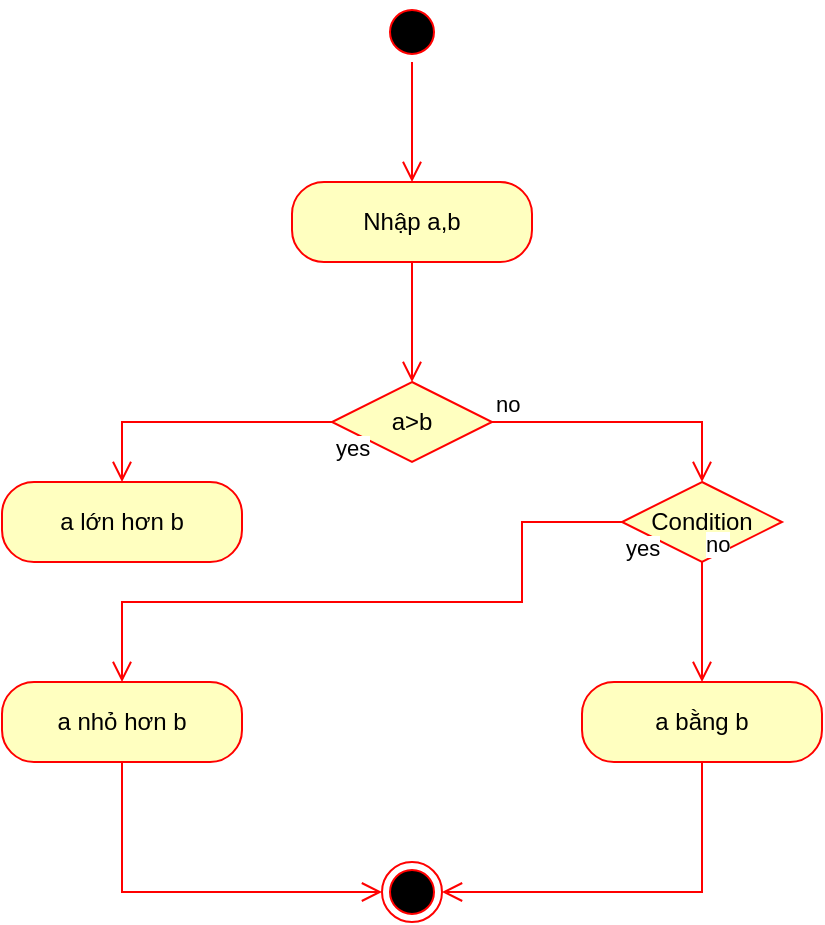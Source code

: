 <mxfile version="16.4.5" type="github">
  <diagram id="vMgmx5-RMhFzQGQkdN0Y" name="Page-1">
    <mxGraphModel dx="1422" dy="732" grid="1" gridSize="10" guides="1" tooltips="1" connect="1" arrows="1" fold="1" page="1" pageScale="1" pageWidth="690" pageHeight="980" math="0" shadow="0">
      <root>
        <mxCell id="0" />
        <mxCell id="1" parent="0" />
        <mxCell id="s7zWPP-RedN-X8cKQtIf-2" value="" style="ellipse;html=1;shape=startState;fillColor=#000000;strokeColor=#ff0000;" vertex="1" parent="1">
          <mxGeometry x="330" y="40" width="30" height="30" as="geometry" />
        </mxCell>
        <mxCell id="s7zWPP-RedN-X8cKQtIf-3" value="" style="edgeStyle=orthogonalEdgeStyle;html=1;verticalAlign=bottom;endArrow=open;endSize=8;strokeColor=#ff0000;rounded=0;entryX=0.5;entryY=0;entryDx=0;entryDy=0;" edge="1" source="s7zWPP-RedN-X8cKQtIf-2" parent="1" target="s7zWPP-RedN-X8cKQtIf-5">
          <mxGeometry relative="1" as="geometry">
            <mxPoint x="345" y="130" as="targetPoint" />
          </mxGeometry>
        </mxCell>
        <mxCell id="s7zWPP-RedN-X8cKQtIf-5" value="Nhập a,b" style="rounded=1;whiteSpace=wrap;html=1;arcSize=40;fontColor=#000000;fillColor=#ffffc0;strokeColor=#ff0000;" vertex="1" parent="1">
          <mxGeometry x="285" y="130" width="120" height="40" as="geometry" />
        </mxCell>
        <mxCell id="s7zWPP-RedN-X8cKQtIf-6" value="" style="edgeStyle=orthogonalEdgeStyle;html=1;verticalAlign=bottom;endArrow=open;endSize=8;strokeColor=#ff0000;rounded=0;entryX=0.5;entryY=0;entryDx=0;entryDy=0;" edge="1" source="s7zWPP-RedN-X8cKQtIf-5" parent="1" target="s7zWPP-RedN-X8cKQtIf-10">
          <mxGeometry relative="1" as="geometry">
            <mxPoint x="345" y="230" as="targetPoint" />
          </mxGeometry>
        </mxCell>
        <mxCell id="s7zWPP-RedN-X8cKQtIf-10" value="a&amp;gt;b" style="rhombus;whiteSpace=wrap;html=1;fillColor=#ffffc0;strokeColor=#ff0000;" vertex="1" parent="1">
          <mxGeometry x="305" y="230" width="80" height="40" as="geometry" />
        </mxCell>
        <mxCell id="s7zWPP-RedN-X8cKQtIf-11" value="no" style="edgeStyle=orthogonalEdgeStyle;html=1;align=left;verticalAlign=bottom;endArrow=open;endSize=8;strokeColor=#ff0000;rounded=0;entryX=0.5;entryY=0;entryDx=0;entryDy=0;" edge="1" source="s7zWPP-RedN-X8cKQtIf-10" parent="1" target="s7zWPP-RedN-X8cKQtIf-17">
          <mxGeometry x="-1" relative="1" as="geometry">
            <mxPoint x="490" y="280" as="targetPoint" />
          </mxGeometry>
        </mxCell>
        <mxCell id="s7zWPP-RedN-X8cKQtIf-12" value="yes" style="edgeStyle=orthogonalEdgeStyle;html=1;align=left;verticalAlign=top;endArrow=open;endSize=8;strokeColor=#ff0000;rounded=0;entryX=0.5;entryY=0;entryDx=0;entryDy=0;" edge="1" source="s7zWPP-RedN-X8cKQtIf-10" parent="1" target="s7zWPP-RedN-X8cKQtIf-13">
          <mxGeometry x="-1" relative="1" as="geometry">
            <mxPoint x="200" y="280" as="targetPoint" />
          </mxGeometry>
        </mxCell>
        <mxCell id="s7zWPP-RedN-X8cKQtIf-13" value="a lớn hơn b" style="rounded=1;whiteSpace=wrap;html=1;arcSize=40;fontColor=#000000;fillColor=#ffffc0;strokeColor=#ff0000;" vertex="1" parent="1">
          <mxGeometry x="140" y="280" width="120" height="40" as="geometry" />
        </mxCell>
        <mxCell id="s7zWPP-RedN-X8cKQtIf-17" value="Condition" style="rhombus;whiteSpace=wrap;html=1;fillColor=#ffffc0;strokeColor=#ff0000;" vertex="1" parent="1">
          <mxGeometry x="450" y="280" width="80" height="40" as="geometry" />
        </mxCell>
        <mxCell id="s7zWPP-RedN-X8cKQtIf-18" value="no" style="edgeStyle=orthogonalEdgeStyle;html=1;align=left;verticalAlign=bottom;endArrow=open;endSize=8;strokeColor=#ff0000;rounded=0;" edge="1" source="s7zWPP-RedN-X8cKQtIf-17" parent="1" target="s7zWPP-RedN-X8cKQtIf-22">
          <mxGeometry x="-1" relative="1" as="geometry">
            <mxPoint x="490" y="380" as="targetPoint" />
          </mxGeometry>
        </mxCell>
        <mxCell id="s7zWPP-RedN-X8cKQtIf-19" value="yes" style="edgeStyle=orthogonalEdgeStyle;html=1;align=left;verticalAlign=top;endArrow=open;endSize=8;strokeColor=#ff0000;rounded=0;" edge="1" source="s7zWPP-RedN-X8cKQtIf-17" parent="1" target="s7zWPP-RedN-X8cKQtIf-20">
          <mxGeometry x="-1" relative="1" as="geometry">
            <mxPoint x="200" y="380" as="targetPoint" />
            <Array as="points">
              <mxPoint x="400" y="300" />
              <mxPoint x="400" y="340" />
              <mxPoint x="200" y="340" />
            </Array>
          </mxGeometry>
        </mxCell>
        <mxCell id="s7zWPP-RedN-X8cKQtIf-20" value="a nhỏ hơn b" style="rounded=1;whiteSpace=wrap;html=1;arcSize=40;fontColor=#000000;fillColor=#ffffc0;strokeColor=#ff0000;" vertex="1" parent="1">
          <mxGeometry x="140" y="380" width="120" height="40" as="geometry" />
        </mxCell>
        <mxCell id="s7zWPP-RedN-X8cKQtIf-22" value="a bằng b" style="rounded=1;whiteSpace=wrap;html=1;arcSize=40;fontColor=#000000;fillColor=#ffffc0;strokeColor=#ff0000;" vertex="1" parent="1">
          <mxGeometry x="430" y="380" width="120" height="40" as="geometry" />
        </mxCell>
        <mxCell id="s7zWPP-RedN-X8cKQtIf-27" value="" style="edgeStyle=orthogonalEdgeStyle;html=1;verticalAlign=bottom;endArrow=open;endSize=8;strokeColor=#ff0000;rounded=0;exitX=0.5;exitY=1;exitDx=0;exitDy=0;entryX=1;entryY=0.5;entryDx=0;entryDy=0;" edge="1" source="s7zWPP-RedN-X8cKQtIf-22" parent="1" target="s7zWPP-RedN-X8cKQtIf-30">
          <mxGeometry relative="1" as="geometry">
            <mxPoint x="450" y="480" as="targetPoint" />
            <mxPoint x="490" y="450" as="sourcePoint" />
            <Array as="points">
              <mxPoint x="490" y="485" />
            </Array>
          </mxGeometry>
        </mxCell>
        <mxCell id="s7zWPP-RedN-X8cKQtIf-29" value="" style="edgeStyle=orthogonalEdgeStyle;html=1;verticalAlign=bottom;endArrow=open;endSize=8;strokeColor=#ff0000;rounded=0;exitX=0.5;exitY=1;exitDx=0;exitDy=0;entryX=0;entryY=0.5;entryDx=0;entryDy=0;" edge="1" source="s7zWPP-RedN-X8cKQtIf-20" parent="1" target="s7zWPP-RedN-X8cKQtIf-30">
          <mxGeometry relative="1" as="geometry">
            <mxPoint x="240" y="480" as="targetPoint" />
            <mxPoint x="190" y="460" as="sourcePoint" />
            <Array as="points">
              <mxPoint x="200" y="485" />
            </Array>
          </mxGeometry>
        </mxCell>
        <mxCell id="s7zWPP-RedN-X8cKQtIf-30" value="" style="ellipse;html=1;shape=endState;fillColor=#000000;strokeColor=#ff0000;" vertex="1" parent="1">
          <mxGeometry x="330" y="470" width="30" height="30" as="geometry" />
        </mxCell>
      </root>
    </mxGraphModel>
  </diagram>
</mxfile>
